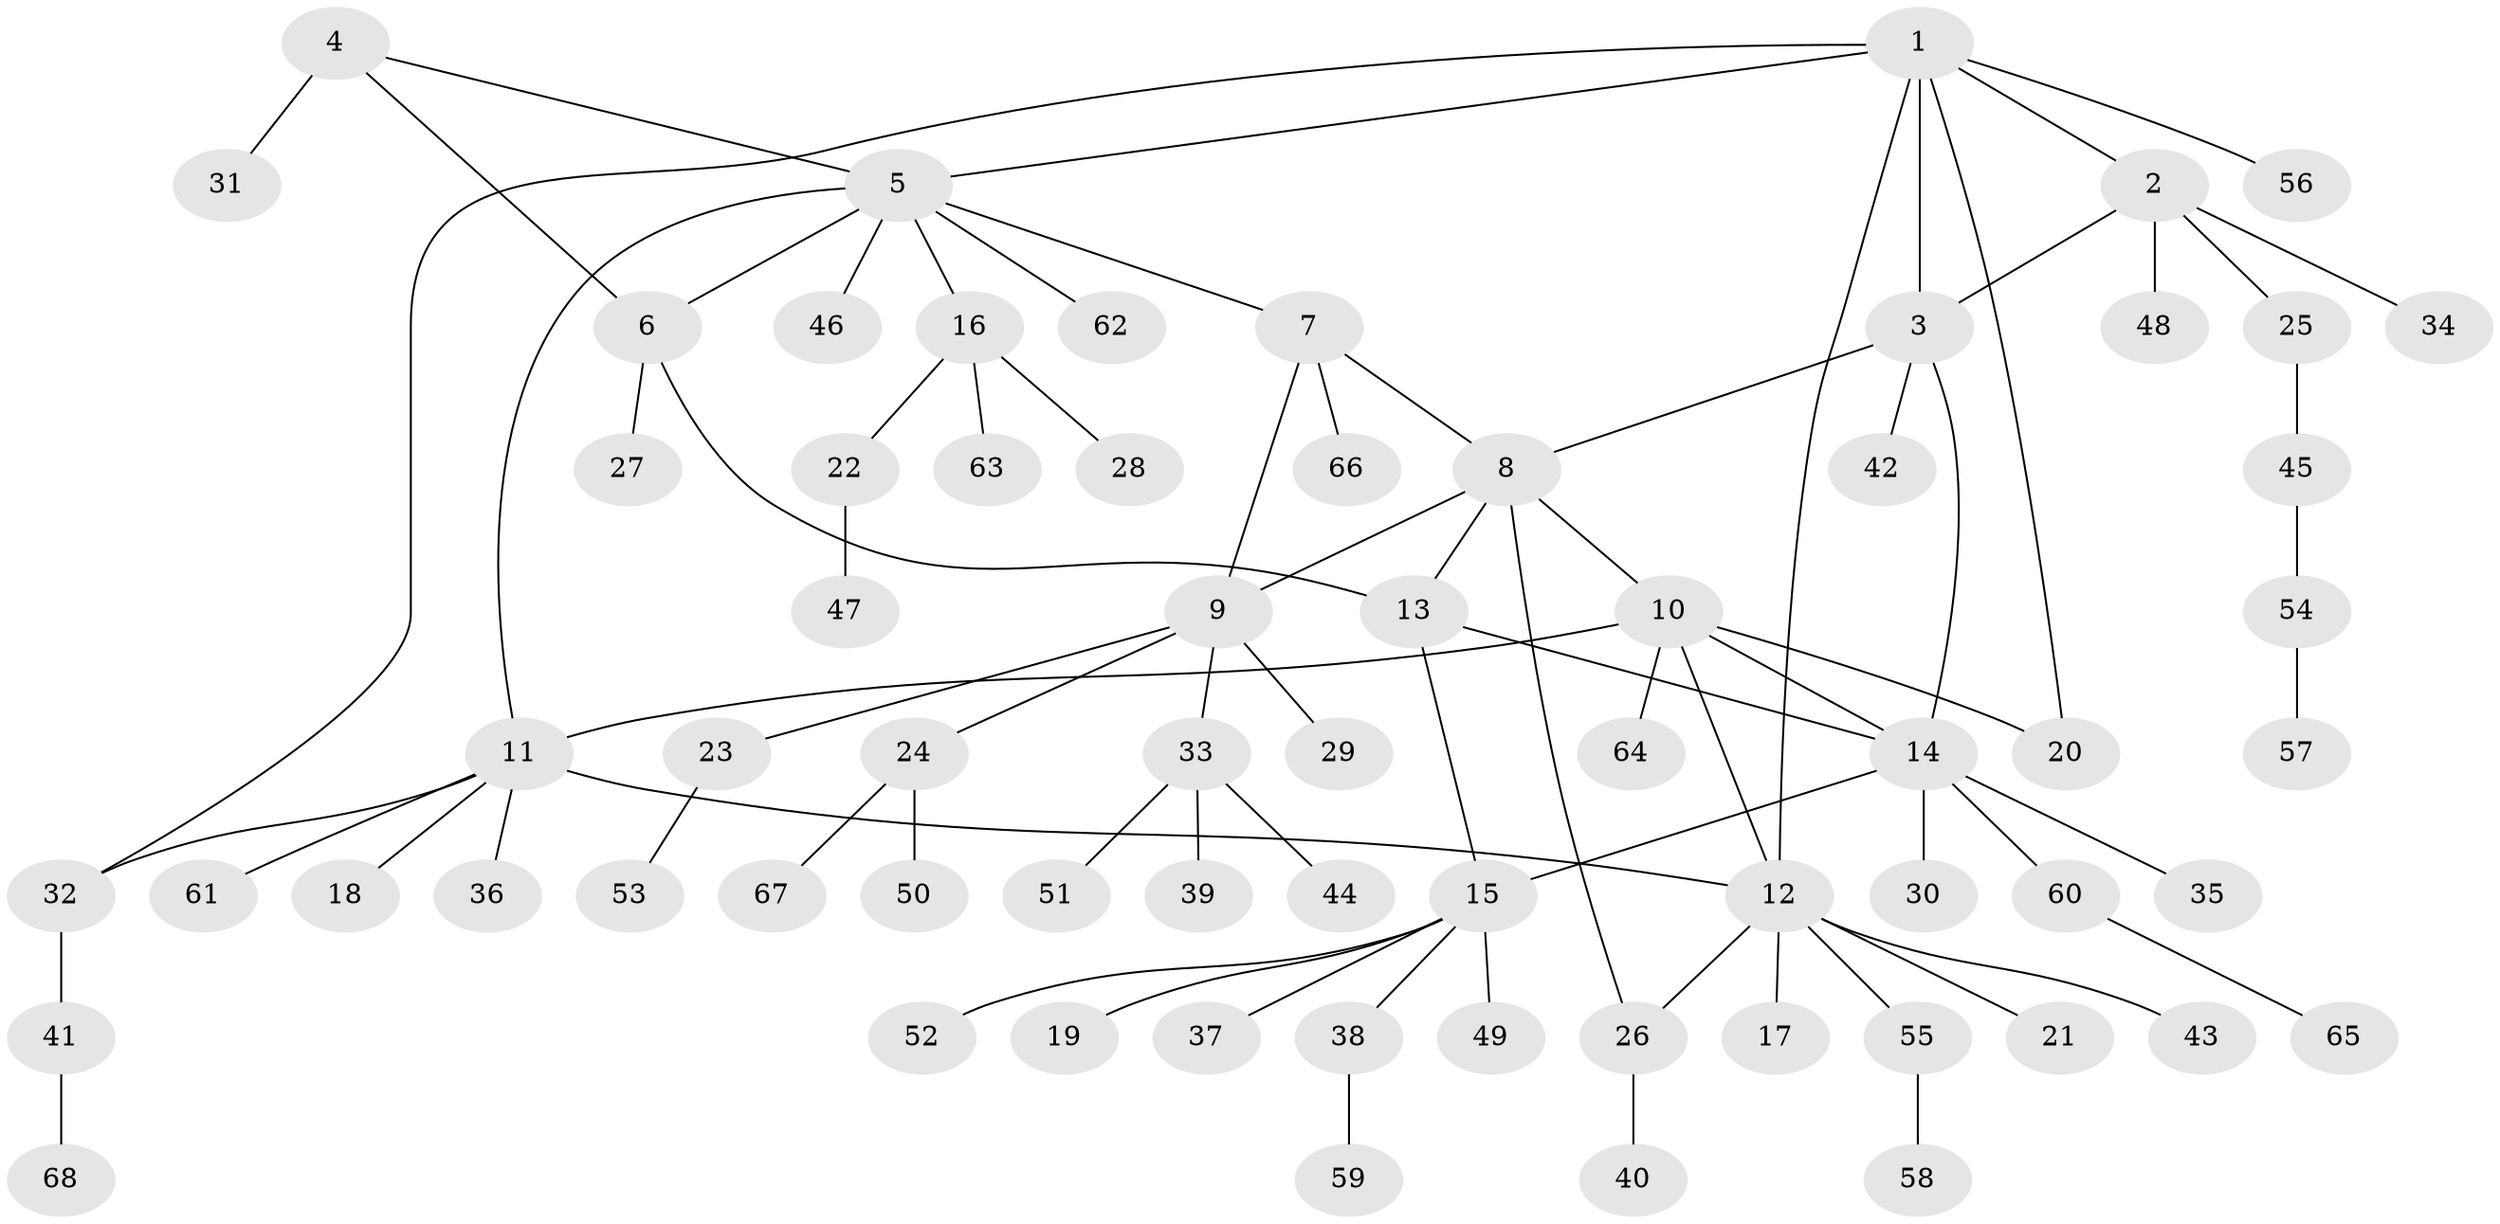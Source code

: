 // Generated by graph-tools (version 1.1) at 2025/55/03/09/25 04:55:29]
// undirected, 68 vertices, 81 edges
graph export_dot {
graph [start="1"]
  node [color=gray90,style=filled];
  1;
  2;
  3;
  4;
  5;
  6;
  7;
  8;
  9;
  10;
  11;
  12;
  13;
  14;
  15;
  16;
  17;
  18;
  19;
  20;
  21;
  22;
  23;
  24;
  25;
  26;
  27;
  28;
  29;
  30;
  31;
  32;
  33;
  34;
  35;
  36;
  37;
  38;
  39;
  40;
  41;
  42;
  43;
  44;
  45;
  46;
  47;
  48;
  49;
  50;
  51;
  52;
  53;
  54;
  55;
  56;
  57;
  58;
  59;
  60;
  61;
  62;
  63;
  64;
  65;
  66;
  67;
  68;
  1 -- 2;
  1 -- 3;
  1 -- 5;
  1 -- 12;
  1 -- 20;
  1 -- 32;
  1 -- 56;
  2 -- 3;
  2 -- 25;
  2 -- 34;
  2 -- 48;
  3 -- 8;
  3 -- 14;
  3 -- 42;
  4 -- 5;
  4 -- 6;
  4 -- 31;
  5 -- 6;
  5 -- 7;
  5 -- 11;
  5 -- 16;
  5 -- 46;
  5 -- 62;
  6 -- 13;
  6 -- 27;
  7 -- 8;
  7 -- 9;
  7 -- 66;
  8 -- 9;
  8 -- 10;
  8 -- 13;
  8 -- 26;
  9 -- 23;
  9 -- 24;
  9 -- 29;
  9 -- 33;
  10 -- 11;
  10 -- 12;
  10 -- 14;
  10 -- 20;
  10 -- 64;
  11 -- 12;
  11 -- 18;
  11 -- 32;
  11 -- 36;
  11 -- 61;
  12 -- 17;
  12 -- 21;
  12 -- 26;
  12 -- 43;
  12 -- 55;
  13 -- 14;
  13 -- 15;
  14 -- 15;
  14 -- 30;
  14 -- 35;
  14 -- 60;
  15 -- 19;
  15 -- 37;
  15 -- 38;
  15 -- 49;
  15 -- 52;
  16 -- 22;
  16 -- 28;
  16 -- 63;
  22 -- 47;
  23 -- 53;
  24 -- 50;
  24 -- 67;
  25 -- 45;
  26 -- 40;
  32 -- 41;
  33 -- 39;
  33 -- 44;
  33 -- 51;
  38 -- 59;
  41 -- 68;
  45 -- 54;
  54 -- 57;
  55 -- 58;
  60 -- 65;
}
